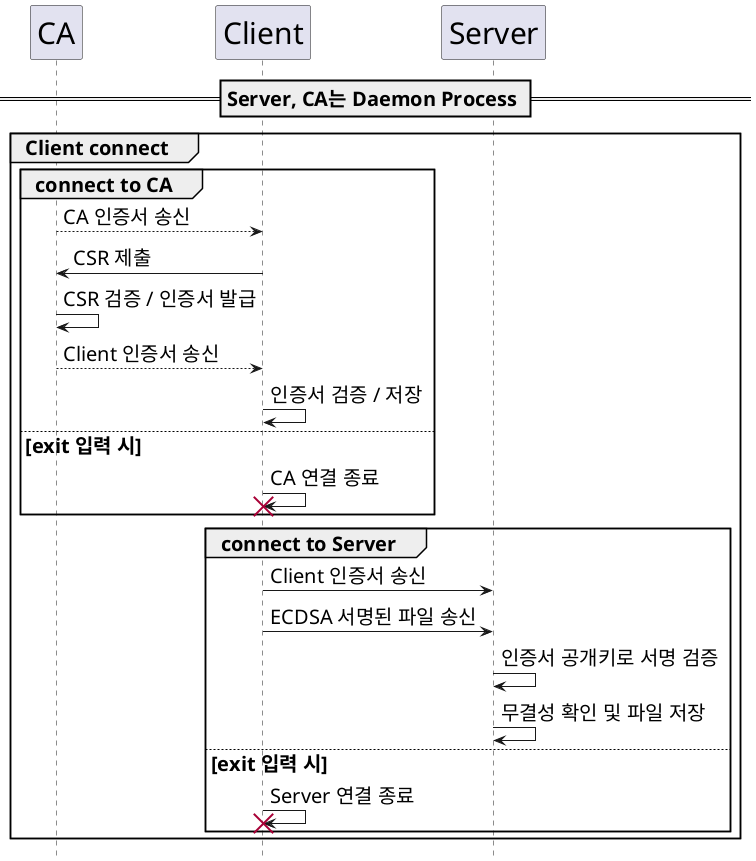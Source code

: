 @startuml

skinparam defaultFontSize 20
skinparam participantFontSize 30

participant CA
participant Client
participant Server
hide footbox

== Server, CA는 Daemon Process ==

group Client connect
    group connect to CA
        CA --> Client: CA 인증서 송신
        Client -> CA: CSR 제출
        CA -> CA: CSR 검증 / 인증서 발급
        CA --> Client: Client 인증서 송신
        Client -> Client: 인증서 검증 / 저장
    else exit 입력 시
        Client -> Client: CA 연결 종료
        destroy Client
    end
    group connect to Server
        Client -> Server: Client 인증서 송신
        Client -> Server: ECDSA 서명된 파일 송신
        Server -> Server: 인증서 공개키로 서명 검증
        Server -> Server: 무결성 확인 및 파일 저장
    else exit 입력 시
        Client -> Client: Server 연결 종료
        destroy Client
    end
end

@enduml
